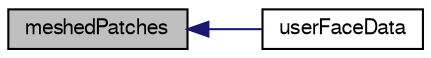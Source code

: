 digraph "meshedPatches"
{
  bgcolor="transparent";
  edge [fontname="FreeSans",fontsize="10",labelfontname="FreeSans",labelfontsize="10"];
  node [fontname="FreeSans",fontsize="10",shape=record];
  rankdir="LR";
  Node10358 [label="meshedPatches",height=0.2,width=0.4,color="black", fillcolor="grey75", style="filled", fontcolor="black"];
  Node10358 -> Node10359 [dir="back",color="midnightblue",fontsize="10",style="solid",fontname="FreeSans"];
  Node10359 [label="userFaceData",height=0.2,width=0.4,color="black",URL="$a24662.html#a2cb6efa4184bedfbed60b069881c26a3"];
}
